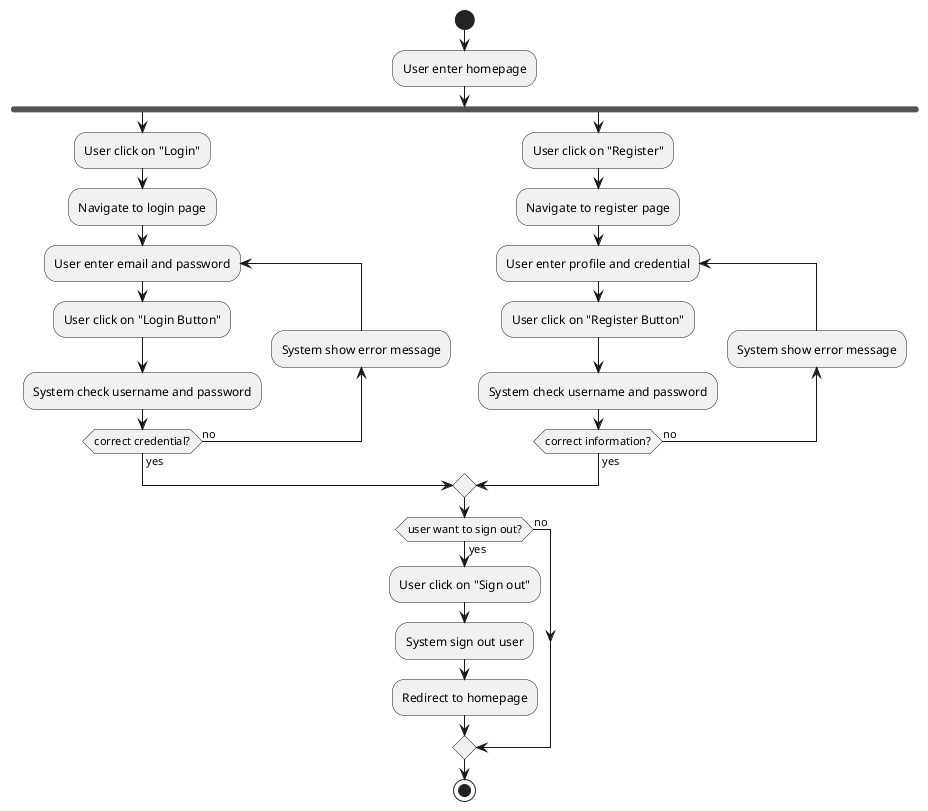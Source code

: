 @startuml

start
:User enter homepage;
fork
    :User click on "Login";
    :Navigate to login page;
    repeat :User enter email and password;
        :User click on "Login Button";
        :System check username and password;
    backward:System show error message;
    repeat while (correct credential?) is (no) not (yes)
fork again
    :User click on "Register";
    :Navigate to register page;
    repeat :User enter profile and credential;
        :User click on "Register Button";
        :System check username and password;
    backward:System show error message;
    repeat while (correct information?) is (no) not (yes)
end merge
if (user want to sign out?) then (yes)
    :User click on "Sign out";
    :System sign out user;
    :Redirect to homepage;
else (no) 
endif

stop

@enduml
